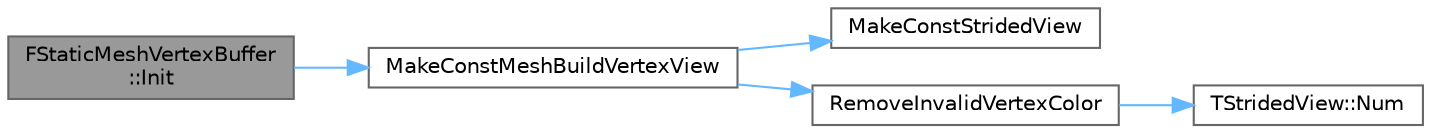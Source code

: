 digraph "FStaticMeshVertexBuffer::Init"
{
 // INTERACTIVE_SVG=YES
 // LATEX_PDF_SIZE
  bgcolor="transparent";
  edge [fontname=Helvetica,fontsize=10,labelfontname=Helvetica,labelfontsize=10];
  node [fontname=Helvetica,fontsize=10,shape=box,height=0.2,width=0.4];
  rankdir="LR";
  Node1 [id="Node000001",label="FStaticMeshVertexBuffer\l::Init",height=0.2,width=0.4,color="gray40", fillcolor="grey60", style="filled", fontcolor="black",tooltip=" "];
  Node1 -> Node2 [id="edge1_Node000001_Node000002",color="steelblue1",style="solid",tooltip=" "];
  Node2 [id="Node000002",label="MakeConstMeshBuildVertexView",height=0.2,width=0.4,color="grey40", fillcolor="white", style="filled",URL="$d0/dc5/Components_8h.html#a4ac3f30c99287f8a3d36c468f95c012d",tooltip=" "];
  Node2 -> Node3 [id="edge2_Node000002_Node000003",color="steelblue1",style="solid",tooltip=" "];
  Node3 [id="Node000003",label="MakeConstStridedView",height=0.2,width=0.4,color="grey40", fillcolor="white", style="filled",URL="$d7/d50/StridedView_8h.html#ae19d5e00373bede5dc583446a6e6582f",tooltip=" "];
  Node2 -> Node4 [id="edge3_Node000002_Node000004",color="steelblue1",style="solid",tooltip=" "];
  Node4 [id="Node000004",label="RemoveInvalidVertexColor",height=0.2,width=0.4,color="grey40", fillcolor="white", style="filled",URL="$d0/dc5/Components_8h.html#af86936ea11b0d9f6d9b4ea657088a709",tooltip=" "];
  Node4 -> Node5 [id="edge4_Node000004_Node000005",color="steelblue1",style="solid",tooltip=" "];
  Node5 [id="Node000005",label="TStridedView::Num",height=0.2,width=0.4,color="grey40", fillcolor="white", style="filled",URL="$d0/dab/classTStridedView.html#a4733e3033cffcb81a245d197ea679897",tooltip=" "];
}
